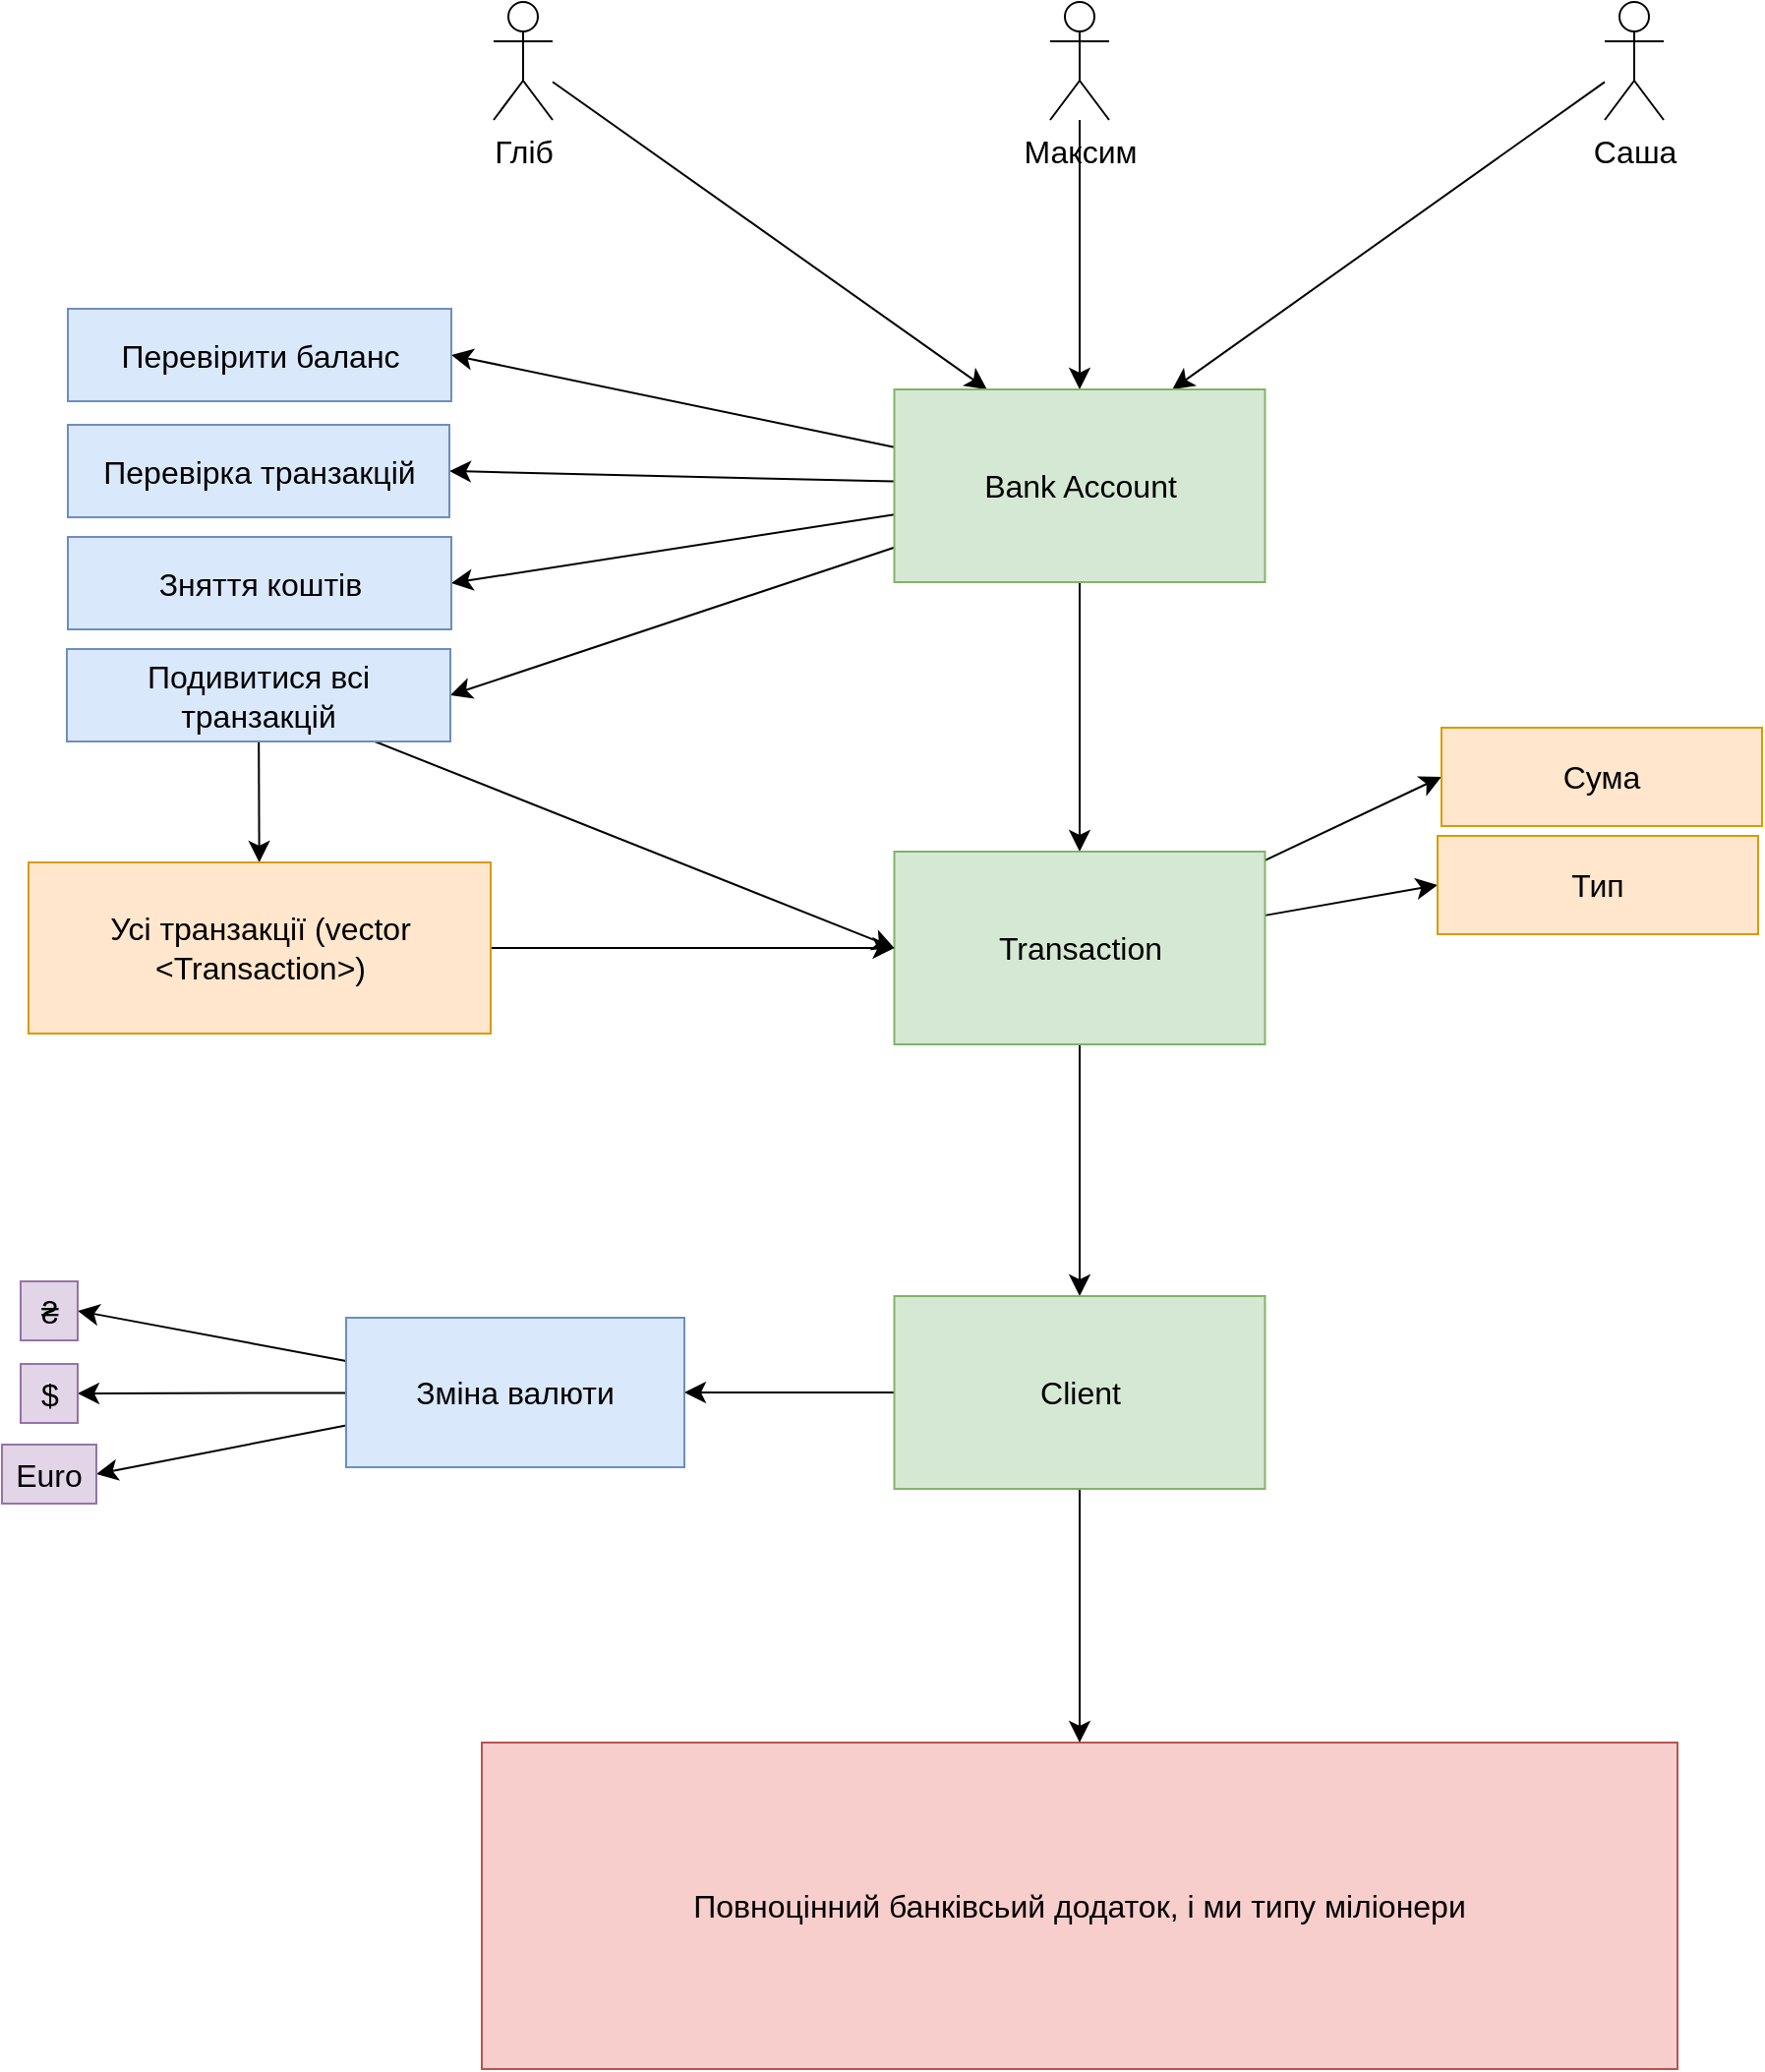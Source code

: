 <mxfile version="22.1.19" type="github">
  <diagram name="Страница — 1" id="ijtBKDP4o0SxRSnAWFf-">
    <mxGraphModel dx="3112" dy="1851" grid="0" gridSize="10" guides="1" tooltips="1" connect="1" arrows="1" fold="1" page="0" pageScale="1" pageWidth="827" pageHeight="1169" math="0" shadow="0">
      <root>
        <mxCell id="0" />
        <mxCell id="1" parent="0" />
        <mxCell id="IkUE4LlGtmxVOnPVOwAJ-33" style="edgeStyle=none;curved=1;rounded=0;orthogonalLoop=1;jettySize=auto;html=1;entryX=0.25;entryY=0;entryDx=0;entryDy=0;fontSize=12;startSize=8;endSize=8;" parent="1" source="IkUE4LlGtmxVOnPVOwAJ-1" target="IkUE4LlGtmxVOnPVOwAJ-8" edge="1">
          <mxGeometry relative="1" as="geometry" />
        </mxCell>
        <mxCell id="IkUE4LlGtmxVOnPVOwAJ-1" value="Гліб" style="shape=umlActor;verticalLabelPosition=bottom;verticalAlign=top;html=1;outlineConnect=0;fontSize=16;" parent="1" vertex="1">
          <mxGeometry x="-833" y="-421" width="30" height="60" as="geometry" />
        </mxCell>
        <mxCell id="IkUE4LlGtmxVOnPVOwAJ-32" style="edgeStyle=none;curved=1;rounded=0;orthogonalLoop=1;jettySize=auto;html=1;entryX=0.5;entryY=0;entryDx=0;entryDy=0;fontSize=12;startSize=8;endSize=8;" parent="1" source="IkUE4LlGtmxVOnPVOwAJ-2" target="IkUE4LlGtmxVOnPVOwAJ-8" edge="1">
          <mxGeometry relative="1" as="geometry" />
        </mxCell>
        <mxCell id="IkUE4LlGtmxVOnPVOwAJ-2" value="Максим" style="shape=umlActor;verticalLabelPosition=bottom;verticalAlign=top;html=1;outlineConnect=0;fontSize=16;" parent="1" vertex="1">
          <mxGeometry x="-550" y="-421" width="30" height="60" as="geometry" />
        </mxCell>
        <mxCell id="IkUE4LlGtmxVOnPVOwAJ-31" style="edgeStyle=none;curved=1;rounded=0;orthogonalLoop=1;jettySize=auto;html=1;entryX=0.75;entryY=0;entryDx=0;entryDy=0;fontSize=12;startSize=8;endSize=8;" parent="1" source="IkUE4LlGtmxVOnPVOwAJ-6" target="IkUE4LlGtmxVOnPVOwAJ-8" edge="1">
          <mxGeometry relative="1" as="geometry" />
        </mxCell>
        <mxCell id="IkUE4LlGtmxVOnPVOwAJ-6" value="Саша" style="shape=umlActor;verticalLabelPosition=bottom;verticalAlign=top;html=1;outlineConnect=0;fontSize=16;" parent="1" vertex="1">
          <mxGeometry x="-268" y="-421" width="30" height="60" as="geometry" />
        </mxCell>
        <mxCell id="IkUE4LlGtmxVOnPVOwAJ-7" value="Повноцінний банківсьий додаток, і ми типу міліонери" style="rounded=0;whiteSpace=wrap;html=1;fontSize=16;fillColor=#f8cecc;strokeColor=#b85450;" parent="1" vertex="1">
          <mxGeometry x="-839" y="464" width="608" height="166" as="geometry" />
        </mxCell>
        <mxCell id="IkUE4LlGtmxVOnPVOwAJ-34" style="edgeStyle=none;curved=1;rounded=0;orthogonalLoop=1;jettySize=auto;html=1;entryX=0.5;entryY=0;entryDx=0;entryDy=0;fontSize=12;startSize=8;endSize=8;" parent="1" source="IkUE4LlGtmxVOnPVOwAJ-8" target="IkUE4LlGtmxVOnPVOwAJ-12" edge="1">
          <mxGeometry relative="1" as="geometry" />
        </mxCell>
        <mxCell id="W03M4IH9nQ73--XEH8mA-7" style="edgeStyle=none;curved=1;rounded=0;orthogonalLoop=1;jettySize=auto;html=1;entryX=1;entryY=0.5;entryDx=0;entryDy=0;fontSize=12;startSize=8;endSize=8;" edge="1" parent="1" source="IkUE4LlGtmxVOnPVOwAJ-8" target="W03M4IH9nQ73--XEH8mA-3">
          <mxGeometry relative="1" as="geometry" />
        </mxCell>
        <mxCell id="W03M4IH9nQ73--XEH8mA-8" style="edgeStyle=none;curved=1;rounded=0;orthogonalLoop=1;jettySize=auto;html=1;entryX=1;entryY=0.5;entryDx=0;entryDy=0;fontSize=12;startSize=8;endSize=8;" edge="1" parent="1" source="IkUE4LlGtmxVOnPVOwAJ-8" target="W03M4IH9nQ73--XEH8mA-4">
          <mxGeometry relative="1" as="geometry" />
        </mxCell>
        <mxCell id="W03M4IH9nQ73--XEH8mA-9" style="edgeStyle=none;curved=1;rounded=0;orthogonalLoop=1;jettySize=auto;html=1;entryX=1;entryY=0.5;entryDx=0;entryDy=0;fontSize=12;startSize=8;endSize=8;" edge="1" parent="1" source="IkUE4LlGtmxVOnPVOwAJ-8" target="W03M4IH9nQ73--XEH8mA-5">
          <mxGeometry relative="1" as="geometry" />
        </mxCell>
        <mxCell id="W03M4IH9nQ73--XEH8mA-10" style="edgeStyle=none;curved=1;rounded=0;orthogonalLoop=1;jettySize=auto;html=1;entryX=1;entryY=0.5;entryDx=0;entryDy=0;fontSize=12;startSize=8;endSize=8;" edge="1" parent="1" source="IkUE4LlGtmxVOnPVOwAJ-8" target="W03M4IH9nQ73--XEH8mA-6">
          <mxGeometry relative="1" as="geometry" />
        </mxCell>
        <mxCell id="IkUE4LlGtmxVOnPVOwAJ-8" value="Bank Account" style="rounded=0;whiteSpace=wrap;html=1;fontSize=16;fillColor=#d5e8d4;strokeColor=#82b366;" parent="1" vertex="1">
          <mxGeometry x="-629.25" y="-224" width="188.5" height="98" as="geometry" />
        </mxCell>
        <mxCell id="IkUE4LlGtmxVOnPVOwAJ-35" style="edgeStyle=none;curved=1;rounded=0;orthogonalLoop=1;jettySize=auto;html=1;entryX=0.5;entryY=0;entryDx=0;entryDy=0;fontSize=12;startSize=8;endSize=8;" parent="1" source="IkUE4LlGtmxVOnPVOwAJ-12" target="IkUE4LlGtmxVOnPVOwAJ-13" edge="1">
          <mxGeometry relative="1" as="geometry" />
        </mxCell>
        <mxCell id="W03M4IH9nQ73--XEH8mA-14" style="edgeStyle=none;curved=1;rounded=0;orthogonalLoop=1;jettySize=auto;html=1;entryX=0;entryY=0.5;entryDx=0;entryDy=0;fontSize=12;startSize=8;endSize=8;" edge="1" parent="1" source="IkUE4LlGtmxVOnPVOwAJ-12" target="W03M4IH9nQ73--XEH8mA-12">
          <mxGeometry relative="1" as="geometry" />
        </mxCell>
        <mxCell id="W03M4IH9nQ73--XEH8mA-15" style="edgeStyle=none;curved=1;rounded=0;orthogonalLoop=1;jettySize=auto;html=1;entryX=0;entryY=0.5;entryDx=0;entryDy=0;fontSize=12;startSize=8;endSize=8;" edge="1" parent="1" source="IkUE4LlGtmxVOnPVOwAJ-12" target="W03M4IH9nQ73--XEH8mA-13">
          <mxGeometry relative="1" as="geometry" />
        </mxCell>
        <mxCell id="IkUE4LlGtmxVOnPVOwAJ-12" value="Transaction" style="rounded=0;whiteSpace=wrap;html=1;fontSize=16;fillColor=#d5e8d4;strokeColor=#82b366;" parent="1" vertex="1">
          <mxGeometry x="-629.25" y="11" width="188.5" height="98" as="geometry" />
        </mxCell>
        <mxCell id="IkUE4LlGtmxVOnPVOwAJ-36" style="edgeStyle=none;curved=1;rounded=0;orthogonalLoop=1;jettySize=auto;html=1;fontSize=12;startSize=8;endSize=8;" parent="1" source="IkUE4LlGtmxVOnPVOwAJ-13" target="IkUE4LlGtmxVOnPVOwAJ-7" edge="1">
          <mxGeometry relative="1" as="geometry">
            <mxPoint x="-535" y="463" as="targetPoint" />
          </mxGeometry>
        </mxCell>
        <mxCell id="W03M4IH9nQ73--XEH8mA-30" style="edgeStyle=none;curved=1;rounded=0;orthogonalLoop=1;jettySize=auto;html=1;entryX=1;entryY=0.5;entryDx=0;entryDy=0;fontSize=12;startSize=8;endSize=8;" edge="1" parent="1" source="IkUE4LlGtmxVOnPVOwAJ-13" target="W03M4IH9nQ73--XEH8mA-21">
          <mxGeometry relative="1" as="geometry" />
        </mxCell>
        <mxCell id="IkUE4LlGtmxVOnPVOwAJ-13" value="Client" style="rounded=0;whiteSpace=wrap;html=1;fontSize=16;fillColor=#d5e8d4;strokeColor=#82b366;" parent="1" vertex="1">
          <mxGeometry x="-629.25" y="237" width="188.5" height="98" as="geometry" />
        </mxCell>
        <mxCell id="W03M4IH9nQ73--XEH8mA-3" value="Перевірити баланс" style="rounded=0;whiteSpace=wrap;html=1;fontSize=16;fillColor=#dae8fc;strokeColor=#6c8ebf;" vertex="1" parent="1">
          <mxGeometry x="-1049.5" y="-265" width="195" height="47" as="geometry" />
        </mxCell>
        <mxCell id="W03M4IH9nQ73--XEH8mA-4" value="Перевірка транзакцій" style="rounded=0;whiteSpace=wrap;html=1;fontSize=16;fillColor=#dae8fc;strokeColor=#6c8ebf;" vertex="1" parent="1">
          <mxGeometry x="-1049.5" y="-206" width="194" height="47" as="geometry" />
        </mxCell>
        <mxCell id="W03M4IH9nQ73--XEH8mA-5" value="Зняття коштів" style="rounded=0;whiteSpace=wrap;html=1;fontSize=16;fillColor=#dae8fc;strokeColor=#6c8ebf;" vertex="1" parent="1">
          <mxGeometry x="-1049.5" y="-149" width="195" height="47" as="geometry" />
        </mxCell>
        <mxCell id="W03M4IH9nQ73--XEH8mA-11" style="edgeStyle=none;curved=1;rounded=0;orthogonalLoop=1;jettySize=auto;html=1;entryX=0;entryY=0.5;entryDx=0;entryDy=0;fontSize=12;startSize=8;endSize=8;" edge="1" parent="1" source="W03M4IH9nQ73--XEH8mA-6" target="IkUE4LlGtmxVOnPVOwAJ-12">
          <mxGeometry relative="1" as="geometry" />
        </mxCell>
        <mxCell id="W03M4IH9nQ73--XEH8mA-20" style="edgeStyle=none;curved=1;rounded=0;orthogonalLoop=1;jettySize=auto;html=1;fontSize=12;startSize=8;endSize=8;" edge="1" parent="1" source="W03M4IH9nQ73--XEH8mA-6" target="W03M4IH9nQ73--XEH8mA-16">
          <mxGeometry relative="1" as="geometry" />
        </mxCell>
        <mxCell id="W03M4IH9nQ73--XEH8mA-6" value="Подивитися всі транзакцій" style="rounded=0;whiteSpace=wrap;html=1;fontSize=16;fillColor=#dae8fc;strokeColor=#6c8ebf;" vertex="1" parent="1">
          <mxGeometry x="-1050" y="-92" width="195" height="47" as="geometry" />
        </mxCell>
        <mxCell id="W03M4IH9nQ73--XEH8mA-12" value="Сума" style="rounded=0;whiteSpace=wrap;html=1;fontSize=16;fillColor=#ffe6cc;strokeColor=#d79b00;" vertex="1" parent="1">
          <mxGeometry x="-351" y="-52" width="163" height="50" as="geometry" />
        </mxCell>
        <mxCell id="W03M4IH9nQ73--XEH8mA-13" value="Тип" style="rounded=0;whiteSpace=wrap;html=1;fontSize=16;fillColor=#ffe6cc;strokeColor=#d79b00;" vertex="1" parent="1">
          <mxGeometry x="-353" y="3" width="163" height="50" as="geometry" />
        </mxCell>
        <mxCell id="W03M4IH9nQ73--XEH8mA-18" style="edgeStyle=none;curved=1;rounded=0;orthogonalLoop=1;jettySize=auto;html=1;fontSize=12;startSize=8;endSize=8;" edge="1" parent="1" source="W03M4IH9nQ73--XEH8mA-16" target="IkUE4LlGtmxVOnPVOwAJ-12">
          <mxGeometry relative="1" as="geometry" />
        </mxCell>
        <mxCell id="W03M4IH9nQ73--XEH8mA-16" value="Усі транзакції (vector &amp;lt;Transaction&amp;gt;)" style="rounded=0;whiteSpace=wrap;html=1;fontSize=16;fillColor=#ffe6cc;strokeColor=#d79b00;" vertex="1" parent="1">
          <mxGeometry x="-1069.5" y="16.5" width="235" height="87" as="geometry" />
        </mxCell>
        <mxCell id="W03M4IH9nQ73--XEH8mA-27" style="edgeStyle=none;curved=1;rounded=0;orthogonalLoop=1;jettySize=auto;html=1;entryX=1;entryY=0.5;entryDx=0;entryDy=0;fontSize=12;startSize=8;endSize=8;" edge="1" parent="1" source="W03M4IH9nQ73--XEH8mA-21" target="W03M4IH9nQ73--XEH8mA-22">
          <mxGeometry relative="1" as="geometry" />
        </mxCell>
        <mxCell id="W03M4IH9nQ73--XEH8mA-28" style="edgeStyle=none;curved=1;rounded=0;orthogonalLoop=1;jettySize=auto;html=1;entryX=1;entryY=0.5;entryDx=0;entryDy=0;fontSize=12;startSize=8;endSize=8;" edge="1" parent="1" source="W03M4IH9nQ73--XEH8mA-21" target="W03M4IH9nQ73--XEH8mA-23">
          <mxGeometry relative="1" as="geometry" />
        </mxCell>
        <mxCell id="W03M4IH9nQ73--XEH8mA-29" style="edgeStyle=none;curved=1;rounded=0;orthogonalLoop=1;jettySize=auto;html=1;entryX=1;entryY=0.5;entryDx=0;entryDy=0;fontSize=12;startSize=8;endSize=8;" edge="1" parent="1" source="W03M4IH9nQ73--XEH8mA-21" target="W03M4IH9nQ73--XEH8mA-26">
          <mxGeometry relative="1" as="geometry" />
        </mxCell>
        <mxCell id="W03M4IH9nQ73--XEH8mA-21" value="Зміна валюти" style="rounded=0;whiteSpace=wrap;html=1;fontSize=16;fillColor=#dae8fc;strokeColor=#6c8ebf;" vertex="1" parent="1">
          <mxGeometry x="-908" y="248" width="172" height="76" as="geometry" />
        </mxCell>
        <mxCell id="W03M4IH9nQ73--XEH8mA-22" value="₴" style="rounded=0;whiteSpace=wrap;html=1;fontSize=16;fillColor=#e1d5e7;strokeColor=#9673a6;" vertex="1" parent="1">
          <mxGeometry x="-1073.5" y="229.5" width="29" height="30" as="geometry" />
        </mxCell>
        <mxCell id="W03M4IH9nQ73--XEH8mA-23" value="$" style="rounded=0;whiteSpace=wrap;html=1;fontSize=16;fillColor=#e1d5e7;strokeColor=#9673a6;" vertex="1" parent="1">
          <mxGeometry x="-1073.5" y="271.5" width="29" height="30" as="geometry" />
        </mxCell>
        <mxCell id="W03M4IH9nQ73--XEH8mA-25" style="edgeStyle=none;curved=1;rounded=0;orthogonalLoop=1;jettySize=auto;html=1;exitX=0.5;exitY=0;exitDx=0;exitDy=0;fontSize=12;startSize=8;endSize=8;fillColor=#e1d5e7;strokeColor=#9673a6;" edge="1" parent="1" source="W03M4IH9nQ73--XEH8mA-23" target="W03M4IH9nQ73--XEH8mA-23">
          <mxGeometry relative="1" as="geometry" />
        </mxCell>
        <mxCell id="W03M4IH9nQ73--XEH8mA-26" value="Euro" style="rounded=0;whiteSpace=wrap;html=1;fontSize=16;fillColor=#e1d5e7;strokeColor=#9673a6;" vertex="1" parent="1">
          <mxGeometry x="-1083" y="312.5" width="48" height="30" as="geometry" />
        </mxCell>
      </root>
    </mxGraphModel>
  </diagram>
</mxfile>

